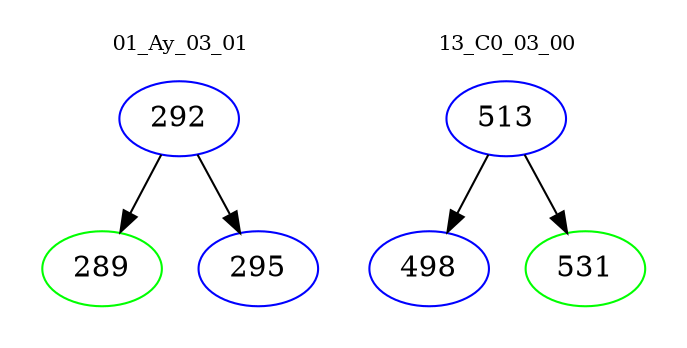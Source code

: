 digraph{
subgraph cluster_0 {
color = white
label = "01_Ay_03_01";
fontsize=10;
T0_292 [label="292", color="blue"]
T0_292 -> T0_289 [color="black"]
T0_289 [label="289", color="green"]
T0_292 -> T0_295 [color="black"]
T0_295 [label="295", color="blue"]
}
subgraph cluster_1 {
color = white
label = "13_C0_03_00";
fontsize=10;
T1_513 [label="513", color="blue"]
T1_513 -> T1_498 [color="black"]
T1_498 [label="498", color="blue"]
T1_513 -> T1_531 [color="black"]
T1_531 [label="531", color="green"]
}
}
